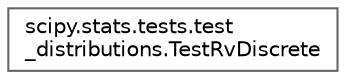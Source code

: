 digraph "Graphical Class Hierarchy"
{
 // LATEX_PDF_SIZE
  bgcolor="transparent";
  edge [fontname=Helvetica,fontsize=10,labelfontname=Helvetica,labelfontsize=10];
  node [fontname=Helvetica,fontsize=10,shape=box,height=0.2,width=0.4];
  rankdir="LR";
  Node0 [id="Node000000",label="scipy.stats.tests.test\l_distributions.TestRvDiscrete",height=0.2,width=0.4,color="grey40", fillcolor="white", style="filled",URL="$d2/d2b/classscipy_1_1stats_1_1tests_1_1test__distributions_1_1TestRvDiscrete.html",tooltip=" "];
}
